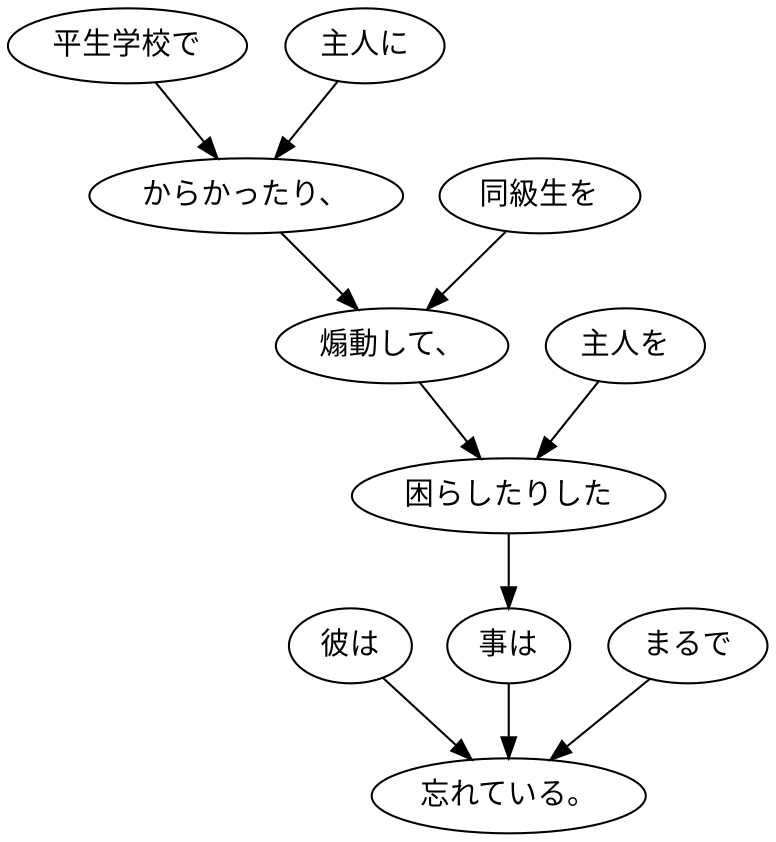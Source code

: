digraph graph7395 {
	node0 [label="彼は"];
	node1 [label="平生学校で"];
	node2 [label="主人に"];
	node3 [label="からかったり、"];
	node4 [label="同級生を"];
	node5 [label="煽動して、"];
	node6 [label="主人を"];
	node7 [label="困らしたりした"];
	node8 [label="事は"];
	node9 [label="まるで"];
	node10 [label="忘れている。"];
	node0 -> node10;
	node1 -> node3;
	node2 -> node3;
	node3 -> node5;
	node4 -> node5;
	node5 -> node7;
	node6 -> node7;
	node7 -> node8;
	node8 -> node10;
	node9 -> node10;
}
